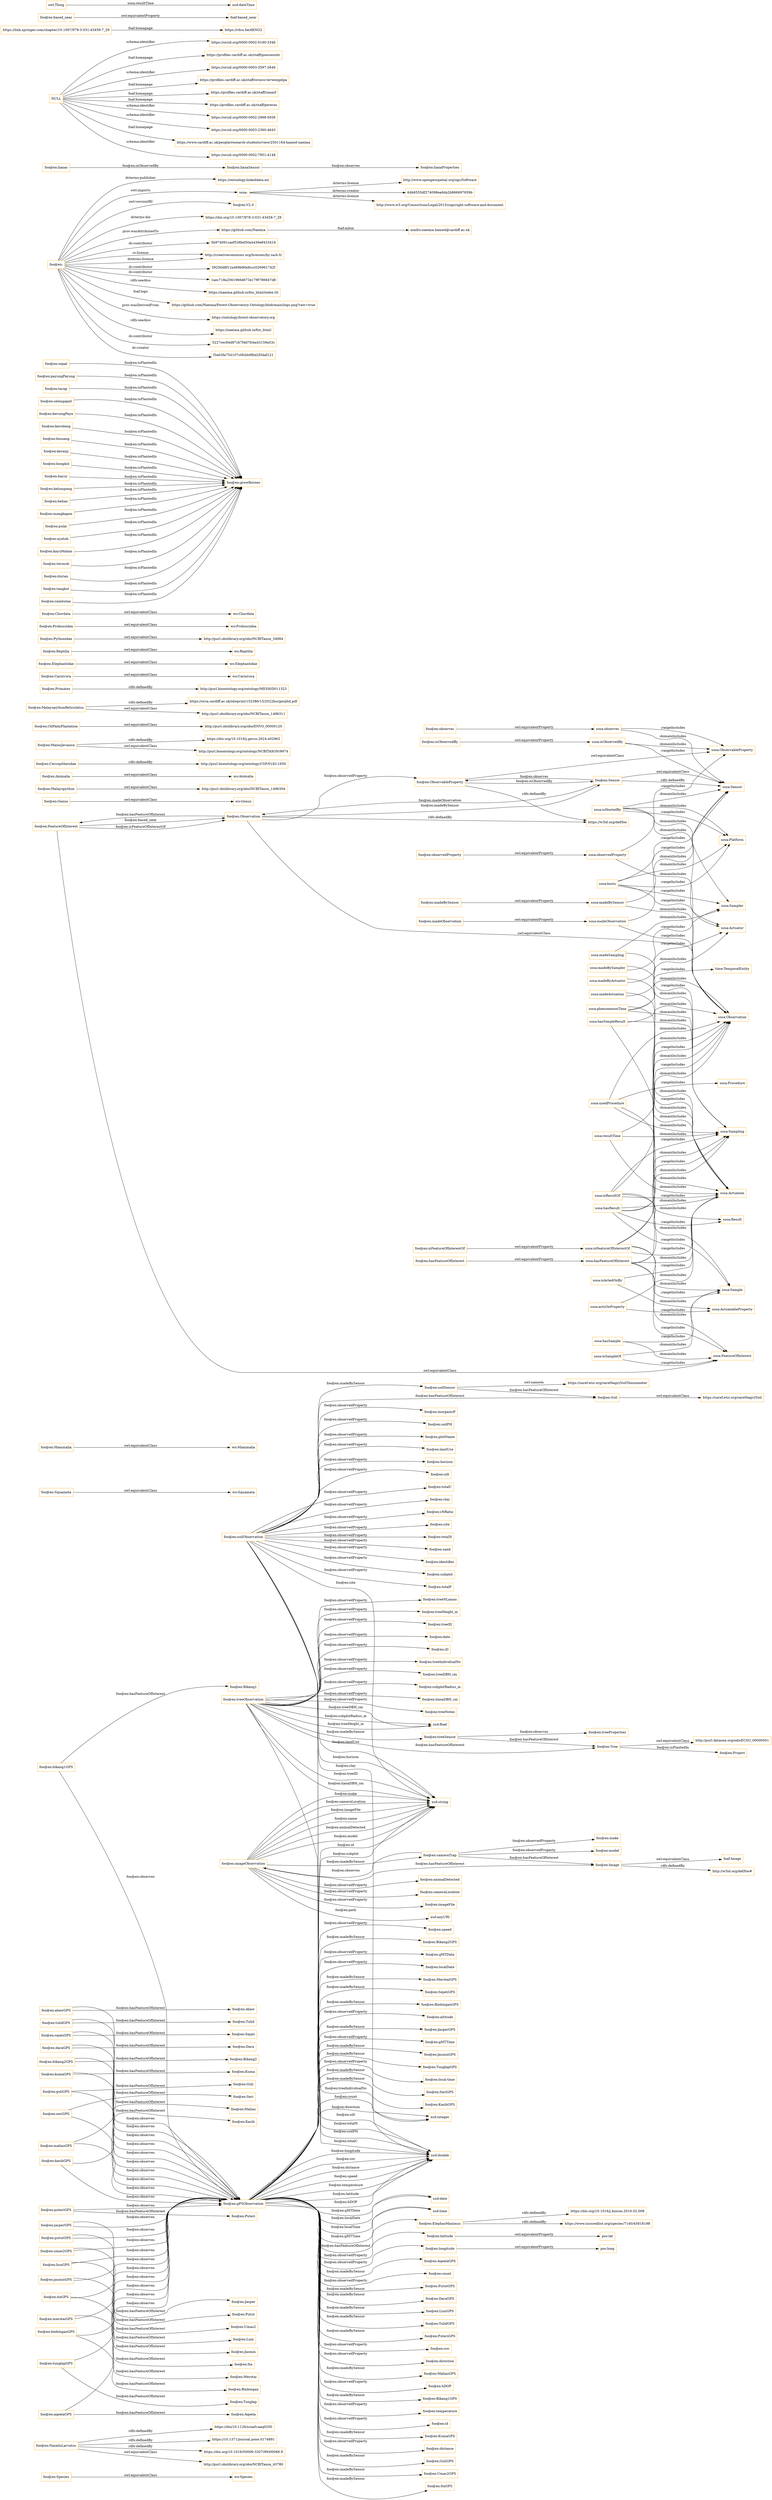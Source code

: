 digraph ar2dtool_diagram { 
rankdir=LR;
size="1501"
node [shape = rectangle, color="orange"]; "wo:Species" "foo@en:NasalisLarvatus" "foo@en:Soil" "foo@en:Squamata" "foo@en:Mammalia" "foo@en:FeatureOfInterest" "foo@en:Project" "wo:Genus" "foo@en:Image" "foo@en:Genus" "foo@en:Malayopython" "foo@en:Animalia" "foo@en:Tree" "foo@en:Cercopithecidae" "foo@en:ManisJavanica" "foo@en:ObservableProperty" "foo@en:OilPalmPlantation" "foo@en:MalayopythonReticulatus" "foo@en:ElephasMaximus" "foo@en:Primates" "foo@en:Sensor" "foo@en:Carnivora" "foo@en:Elephantidae" "foo@en:Species" "foo@en:Reptilia" "foo@en:Observation" "foo@en:Pythonidae" "foo@en:Proboscidea" "foo@en:Chordata" "sosa:ObservableProperty" "sosa:FeatureOfInterest" "sosa:Actuation" "sosa:Platform" "sosa:ActuatableProperty" "sosa:Actuator" "sosa:Observation" "sosa:Sample" "time:TemporalEntity" "sosa:Sensor" "sosa:Sampling" "sosa:Procedure" "sosa:Result" "sosa:Sampler" ; /*classes style*/
	"foo@en:Primates" -> "http://purl.bioontology.org/ontology/MESH/D011323" [ label = "rdfs:definedBy" ];
	"sosa:observedProperty" -> "sosa:ObservableProperty" [ label = ":rangeIncludes" ];
	"sosa:observedProperty" -> "sosa:Observation" [ label = ":domainIncludes" ];
	"foo@en:Malayopython" -> "http://purl.obolibrary.org/obo/NCBITaxon_1496304" [ label = "owl:equivalentClass" ];
	"foo@en:Squamata" -> "wo:Squamata" [ label = "owl:equivalentClass" ];
	"sosa:madeBySensor" -> "sosa:Sensor" [ label = ":rangeIncludes" ];
	"sosa:madeBySensor" -> "sosa:Observation" [ label = ":domainIncludes" ];
	"foo@en:soilSensor" -> "foo@en:Soil" [ label = "foo@en:hasFeatureOfInterest" ];
	"foo@en:soilSensor" -> "https://saref.etsi.org/saref4agri/SoilTensiometer" [ label = "owl:sameAs" ];
	"sosa:hosts" -> "sosa:Platform" [ label = ":rangeIncludes" ];
	"sosa:hosts" -> "sosa:Actuator" [ label = ":rangeIncludes" ];
	"sosa:hosts" -> "sosa:Sampler" [ label = ":rangeIncludes" ];
	"sosa:hosts" -> "sosa:Sensor" [ label = ":rangeIncludes" ];
	"sosa:hosts" -> "sosa:Platform" [ label = ":domainIncludes" ];
	"sosa:madeByActuator" -> "sosa:Actuator" [ label = ":rangeIncludes" ];
	"sosa:madeByActuator" -> "sosa:Actuation" [ label = ":domainIncludes" ];
	"foo@en:sepat" -> "foo@en:growBorneo" [ label = "foo@en:isPlantedIn" ];
	"foo@en:sejatiGPS" -> "foo@en:gPSObservation" [ label = "foo@en:observes" ];
	"foo@en:sejatiGPS" -> "foo@en:Sejati" [ label = "foo@en:hasFeatureOfInterest" ];
	"sosa:isObservedBy" -> "sosa:Sensor" [ label = ":rangeIncludes" ];
	"sosa:isObservedBy" -> "sosa:ObservableProperty" [ label = ":domainIncludes" ];
	"foo@en:bikang2GPS" -> "foo@en:gPSObservation" [ label = "foo@en:observes" ];
	"foo@en:bikang2GPS" -> "foo@en:Bikang2" [ label = "foo@en:hasFeatureOfInterest" ];
	"foo@en:treeSensor" -> "foo@en:Tree" [ label = "foo@en:hasFeatureOfInterest" ];
	"foo@en:treeSensor" -> "foo@en:treeProperties" [ label = "foo@en:observes" ];
	"foo@en:Tree" -> "http://purl.dataone.org/odo/ECSO_00000501" [ label = "owl:equivalentClass" ];
	"foo@en:payungPayung" -> "foo@en:growBorneo" [ label = "foo@en:isPlantedIn" ];
	"foo@en:guliGPS" -> "foo@en:gPSObservation" [ label = "foo@en:observes" ];
	"foo@en:guliGPS" -> "foo@en:Guli" [ label = "foo@en:hasFeatureOfInterest" ];
	"foo@en:Reptilia" -> "wo:Reptilia" [ label = "owl:equivalentClass" ];
	"foo@en:ElephasMaximus" -> "https://www.iucnredlist.org/species/7140/45818198" [ label = "rdfs:definedBy" ];
	"foo@en:ElephasMaximus" -> "https://doi.org/10.1016/j.biocon.2016.02.008" [ label = "rdfs:definedBy" ];
	"sosa:phenomenonTime" -> "time:TemporalEntity" [ label = ":rangeIncludes" ];
	"sosa:phenomenonTime" -> "sosa:Sampling" [ label = ":domainIncludes" ];
	"sosa:phenomenonTime" -> "sosa:Observation" [ label = ":domainIncludes" ];
	"sosa:phenomenonTime" -> "sosa:Actuation" [ label = ":domainIncludes" ];
	"foo@en:maliauGPS" -> "foo@en:gPSObservation" [ label = "foo@en:observes" ];
	"foo@en:maliauGPS" -> "foo@en:Maliau" [ label = "foo@en:hasFeatureOfInterest" ];
	"foo@en:madeObservation" -> "sosa:madeObservation" [ label = "owl:equivalentProperty" ];
	"foo@en:isFeatureOfInterestOf" -> "sosa:isFeatureOfInterestOf" [ label = "owl:equivalentProperty" ];
	"sosa:madeActuation" -> "sosa:Actuation" [ label = ":rangeIncludes" ];
	"sosa:madeActuation" -> "sosa:Actuator" [ label = ":domainIncludes" ];
	"foo@en:kasihGPS" -> "foo@en:gPSObservation" [ label = "foo@en:observes" ];
	"foo@en:kasihGPS" -> "foo@en:Kasih" [ label = "foo@en:hasFeatureOfInterest" ];
	"foo@en:" -> "https://ontoology.linkeddata.es/" [ label = "dcterms:publisher" ];
	"foo@en:" -> "sosa:" [ label = "owl:imports" ];
	"foo@en:" -> "foo@en:V2.0" [ label = "owl:versionIRI" ];
	"foo@en:" -> "https://doi.org/10.1007/978-3-031-43458-7_29" [ label = "dcterms:doi" ];
	"foo@en:" -> "https://github.com/Naeima" [ label = "prov:wasAttributedTo" ];
	"foo@en:" -> "5b974091caef538bd50a4439e8433416" [ label = "dc:contributor" ];
	"foo@en:" -> "http://creativecommons.org/licenses/by-sa/4.0/" [ label = "cc:license" ];
	"foo@en:" -> "59256d8f12a469b90e8ccc026961742f" [ label = "dc:contributor" ];
	"foo@en:" -> "1aec718a2561966d673e17f9786847d8" [ label = "dc:contributor" ];
	"foo@en:" -> "https://naeima.github.io/foo_html/index.ttl" [ label = "rdfs:seeAlso" ];
	"foo@en:" -> "http://creativecommons.org/licenses/by-sa/4.0/" [ label = "dcterms:license" ];
	"foo@en:" -> "https://github.com/Naeima/Forest-Observatory-Ontology/blob/main/logo.png?raw=true" [ label = "foaf:logo" ];
	"foo@en:" -> "https://ontology.forest-observatory.org" [ label = "prov:wasDerivedFrom" ];
	"foo@en:" -> "https://naeima.github.io/foo_html/" [ label = "rdfs:seeAlso" ];
	"foo@en:" -> "5227cec84d87cb7fdd7fcba43159a53c" [ label = "dc:contributor" ];
	"foo@en:" -> "f3a03fa754107c0fcbb9fbd2f3daf121" [ label = "dc:creator" ];
	"foo@en:bikang1GPS" -> "foo@en:gPSObservation" [ label = "foo@en:observes" ];
	"foo@en:bikang1GPS" -> "foo@en:Bikang1" [ label = "foo@en:hasFeatureOfInterest" ];
	"foo@en:Cercopithecidae" -> "http://purl.bioontology.org/ontology/CSP/0182-1650" [ label = "rdfs:definedBy" ];
	"foo@en:lianas" -> "foo@en:lianaSensor" [ label = "foo@en:isObservedBy" ];
	"foo@en:tarap" -> "foo@en:growBorneo" [ label = "foo@en:isPlantedIn" ];
	"foo@en:Observation" -> "sosa:Observation" [ label = "owl:equivalentClass" ];
	"foo@en:Observation" -> "https://w3id.org/def/foo" [ label = "rdfs:definedBy" ];
	"foo@en:selongapid" -> "foo@en:growBorneo" [ label = "foo@en:isPlantedIn" ];
	"foo@en:keruingPaya" -> "foo@en:growBorneo" [ label = "foo@en:isPlantedIn" ];
	"foo@en:Chordata" -> "wo:Chordata" [ label = "owl:equivalentClass" ];
	"foo@en:kerodong" -> "foo@en:growBorneo" [ label = "foo@en:isPlantedIn" ];
	"foo@en:Genus" -> "wo:Genus" [ label = "owl:equivalentClass" ];
	"sosa:hasResult" -> "sosa:Sampling" [ label = ":domainIncludes" ];
	"sosa:hasResult" -> "sosa:Actuation" [ label = ":domainIncludes" ];
	"sosa:hasResult" -> "sosa:Observation" [ label = ":domainIncludes" ];
	"sosa:hasResult" -> "sosa:Result" [ label = ":rangeIncludes" ];
	"sosa:hasResult" -> "sosa:Sample" [ label = ":rangeIncludes" ];
	"foo@en:binuang" -> "foo@en:growBorneo" [ label = "foo@en:isPlantedIn" ];
	"foo@en:abawGPS" -> "foo@en:gPSObservation" [ label = "foo@en:observes" ];
	"foo@en:abawGPS" -> "foo@en:Abaw" [ label = "foo@en:hasFeatureOfInterest" ];
	"foo@en:Soil" -> "https://saref.etsi.org/saref4agri/Soil" [ label = "owl:equivalentClass" ];
	"sosa:isActedOnBy" -> "sosa:Actuation" [ label = ":rangeIncludes" ];
	"sosa:isActedOnBy" -> "sosa:ActuatableProperty" [ label = ":domainIncludes" ];
	"foo@en:Elephantidae" -> "wo:Elephantidae" [ label = "owl:equivalentClass" ];
	"foo@en:ObservableProperty" -> "sosa:ObservableProperty" [ label = "owl:equivalentClass" ];
	"foo@en:ObservableProperty" -> "https://w3id.org/def/foo" [ label = "rdfs:definedBy" ];
	"foo@en:observedProperty" -> "sosa:observedProperty" [ label = "owl:equivalentProperty" ];
	"foo@en:keranji" -> "foo@en:growBorneo" [ label = "foo@en:isPlantedIn" ];
	"foo@en:cameraTrap" -> "foo@en:Image" [ label = "foo@en:hasFeatureOfInterest" ];
	"foo@en:cameraTrap" -> "foo@en:make" [ label = "foo@en:observedProperty" ];
	"foo@en:cameraTrap" -> "foo@en:model" [ label = "foo@en:observedProperty" ];
	"foo@en:cameraTrap" -> "foo@en:imageObservation" [ label = "foo@en:observes" ];
	"sosa:madeSampling" -> "sosa:Sampling" [ label = ":rangeIncludes" ];
	"sosa:madeSampling" -> "sosa:Sampler" [ label = ":domainIncludes" ];
	"foo@en:tulidGPS" -> "foo@en:gPSObservation" [ label = "foo@en:observes" ];
	"foo@en:tulidGPS" -> "foo@en:Tulid" [ label = "foo@en:hasFeatureOfInterest" ];
	"sosa:hasFeatureOfInterest" -> "sosa:Observation" [ label = ":domainIncludes" ];
	"sosa:hasFeatureOfInterest" -> "sosa:FeatureOfInterest" [ label = ":rangeIncludes" ];
	"sosa:hasFeatureOfInterest" -> "sosa:Sampling" [ label = ":domainIncludes" ];
	"sosa:hasFeatureOfInterest" -> "sosa:Actuation" [ label = ":domainIncludes" ];
	"sosa:hasFeatureOfInterest" -> "sosa:Sample" [ label = ":rangeIncludes" ];
	"foo@en:bongkol" -> "foo@en:growBorneo" [ label = "foo@en:isPlantedIn" ];
	"foo@en:FeatureOfInterest" -> "sosa:FeatureOfInterest" [ label = "owl:equivalentClass" ];
	"foo@en:bayur" -> "foo@en:growBorneo" [ label = "foo@en:isPlantedIn" ];
	"foo@en:daraGPS" -> "foo@en:gPSObservation" [ label = "foo@en:observes" ];
	"foo@en:daraGPS" -> "foo@en:Dara" [ label = "foo@en:hasFeatureOfInterest" ];
	"foo@en:kelumpang" -> "foo@en:growBorneo" [ label = "foo@en:isPlantedIn" ];
	"foo@en:latitude" -> "pos:lat" [ label = "owl:equivalentProperty" ];
	"foo@en:belian" -> "foo@en:growBorneo" [ label = "foo@en:isPlantedIn" ];
	"foo@en:Animalia" -> "wo:Animalia" [ label = "owl:equivalentClass" ];
	"sosa:isResultOf" -> "sosa:Sample" [ label = ":domainIncludes" ];
	"sosa:isResultOf" -> "sosa:Actuation" [ label = ":rangeIncludes" ];
	"sosa:isResultOf" -> "sosa:Observation" [ label = ":rangeIncludes" ];
	"sosa:isResultOf" -> "sosa:Sampling" [ label = ":rangeIncludes" ];
	"sosa:isResultOf" -> "sosa:Result" [ label = ":domainIncludes" ];
	"sosa:isSampleOf" -> "sosa:FeatureOfInterest" [ label = ":rangeIncludes" ];
	"sosa:isSampleOf" -> "sosa:Sample" [ label = ":domainIncludes" ];
	"foo@en:mangkapon" -> "foo@en:growBorneo" [ label = "foo@en:isPlantedIn" ];
	"sosa:hasSimpleResult" -> "sosa:Sampling" [ label = ":domainIncludes" ];
	"sosa:hasSimpleResult" -> "sosa:Observation" [ label = ":domainIncludes" ];
	"sosa:hasSimpleResult" -> "sosa:Actuation" [ label = ":domainIncludes" ];
	"sosa:madeObservation" -> "sosa:Observation" [ label = ":rangeIncludes" ];
	"sosa:madeObservation" -> "sosa:Sensor" [ label = ":domainIncludes" ];
	"sosa:resultTime" -> "sosa:Sampling" [ label = ":domainIncludes" ];
	"sosa:resultTime" -> "sosa:Observation" [ label = ":domainIncludes" ];
	"sosa:resultTime" -> "sosa:Actuation" [ label = ":domainIncludes" ];
	"foo@en:kumaGPS" -> "foo@en:gPSObservation" [ label = "foo@en:observes" ];
	"foo@en:kumaGPS" -> "foo@en:Kuma" [ label = "foo@en:hasFeatureOfInterest" ];
	"foo@en:seriGPS" -> "foo@en:gPSObservation" [ label = "foo@en:observes" ];
	"foo@en:seriGPS" -> "foo@en:Seri" [ label = "foo@en:hasFeatureOfInterest" ];
	"foo@en:soilObservation" -> "foo@en:inorganicP" [ label = "foo@en:observedProperty" ];
	"foo@en:soilObservation" -> "foo@en:soilPH" [ label = "foo@en:observedProperty" ];
	"foo@en:soilObservation" -> "foo@en:plotName" [ label = "foo@en:observedProperty" ];
	"foo@en:soilObservation" -> "foo@en:landUse" [ label = "foo@en:observedProperty" ];
	"foo@en:soilObservation" -> "foo@en:horizon" [ label = "foo@en:observedProperty" ];
	"foo@en:soilObservation" -> "foo@en:silt" [ label = "foo@en:observedProperty" ];
	"foo@en:soilObservation" -> "foo@en:Soil" [ label = "foo@en:hasFeatureOfInterest" ];
	"foo@en:soilObservation" -> "foo@en:totalC" [ label = "foo@en:observedProperty" ];
	"foo@en:soilObservation" -> "foo@en:clay" [ label = "foo@en:observedProperty" ];
	"foo@en:soilObservation" -> "foo@en:cNRatio" [ label = "foo@en:observedProperty" ];
	"foo@en:soilObservation" -> "foo@en:soilSensor" [ label = "foo@en:madeBySensor" ];
	"foo@en:soilObservation" -> "foo@en:site" [ label = "foo@en:observedProperty" ];
	"foo@en:soilObservation" -> "foo@en:totalN" [ label = "foo@en:observedProperty" ];
	"foo@en:soilObservation" -> "foo@en:sand" [ label = "foo@en:observedProperty" ];
	"foo@en:soilObservation" -> "foo@en:identifier" [ label = "foo@en:observedProperty" ];
	"foo@en:soilObservation" -> "foo@en:subplot" [ label = "foo@en:observedProperty" ];
	"foo@en:soilObservation" -> "foo@en:totalP" [ label = "foo@en:observedProperty" ];
	"sosa:isHostedBy" -> "sosa:Platform" [ label = ":rangeIncludes" ];
	"sosa:isHostedBy" -> "sosa:Platform" [ label = ":domainIncludes" ];
	"sosa:isHostedBy" -> "sosa:Sampler" [ label = ":domainIncludes" ];
	"sosa:isHostedBy" -> "sosa:Sensor" [ label = ":domainIncludes" ];
	"sosa:isHostedBy" -> "sosa:Actuator" [ label = ":domainIncludes" ];
	"foo@en:imageObservation" -> "foo@en:animalDetected" [ label = "foo@en:observedProperty" ];
	"foo@en:imageObservation" -> "foo@en:cameraLocation" [ label = "foo@en:observedProperty" ];
	"foo@en:imageObservation" -> "foo@en:imageFile" [ label = "foo@en:observedProperty" ];
	"foo@en:imageObservation" -> "foo@en:cameraTrap" [ label = "foo@en:madeBySensor" ];
	"foo@en:imageObservation" -> "foo@en:Image" [ label = "foo@en:hasFeatureOfInterest" ];
	"NULL" -> "https://orcid.org/0000-0002-0190-3346" [ label = "schema:identifier" ];
	"NULL" -> "https://profiles.cardiff.ac.uk/staff/goossensbr" [ label = "foaf:homepage" ];
	"NULL" -> "https://orcid.org/0000-0003-3597-2646" [ label = "schema:identifier" ];
	"NULL" -> "https://profiles.cardiff.ac.uk/staff/orozco-terwengelpa" [ label = "foaf:homepage" ];
	"NULL" -> "https://profiles.cardiff.ac.uk/staff/ranaof" [ label = "foaf:homepage" ];
	"NULL" -> "https://profiles.cardiff.ac.uk/staff/pererac" [ label = "foaf:homepage" ];
	"NULL" -> "https://orcid.org/0000-0002-2998-5056" [ label = "schema:identifier" ];
	"NULL" -> "https://orcid.org/0000-0003-2360-4643" [ label = "schema:identifier" ];
	"NULL" -> "https://www.cardiff.ac.uk/people/research-students/view/2501164-hamed-naeima" [ label = "foaf:homepage" ];
	"NULL" -> "https://orcid.org/0000-0002-7951-4148" [ label = "schema:identifier" ];
	"foo@en:pututGPS" -> "foo@en:gPSObservation" [ label = "foo@en:observes" ];
	"foo@en:pututGPS" -> "foo@en:Putut" [ label = "foo@en:hasFeatureOfInterest" ];
	"foo@en:isObservedBy" -> "sosa:isObservedBy" [ label = "owl:equivalentProperty" ];
	"foo@en:lianaSensor" -> "foo@en:lianaProperties" [ label = "foo@en:observes" ];
	"https://github.com/Naeima" -> "mailto:naeima.hamed@cardiff.ac.uk" [ label = "foaf:mbox" ];
	"foo@en:liunGPS" -> "foo@en:gPSObservation" [ label = "foo@en:observes" ];
	"foo@en:liunGPS" -> "foo@en:Luin" [ label = "foo@en:hasFeatureOfInterest" ];
	"https://link.springer.com/chapter/10.1007/978-3-031-43458-7_29" -> "https://rdcu.be/dKNG2" [ label = "foaf:homepage" ];
	"foo@en:OilPalmPlantation" -> "http://purl.obolibrary.org/obo/ENVO_00000120" [ label = "owl:equivalentClass" ];
	"foo@en:based_near" -> "foaf:based_near" [ label = "owl:equivalentProperty" ];
	"foo@en:pulai" -> "foo@en:growBorneo" [ label = "foo@en:isPlantedIn" ];
	"sosa:hasSample" -> "sosa:Sample" [ label = ":rangeIncludes" ];
	"sosa:hasSample" -> "sosa:FeatureOfInterest" [ label = ":domainIncludes" ];
	"sosa:observes" -> "sosa:ObservableProperty" [ label = ":rangeIncludes" ];
	"sosa:observes" -> "sosa:Sensor" [ label = ":domainIncludes" ];
	"foo@en:hasFeatureOfInterest" -> "sosa:hasFeatureOfInterest" [ label = "owl:equivalentProperty" ];
	"sosa:usedProcedure" -> "sosa:Procedure" [ label = ":rangeIncludes" ];
	"sosa:usedProcedure" -> "sosa:Sampling" [ label = ":domainIncludes" ];
	"sosa:usedProcedure" -> "sosa:Observation" [ label = ":domainIncludes" ];
	"sosa:usedProcedure" -> "sosa:Actuation" [ label = ":domainIncludes" ];
	"foo@en:itaGPS" -> "foo@en:gPSObservation" [ label = "foo@en:observes" ];
	"foo@en:itaGPS" -> "foo@en:Ita" [ label = "foo@en:hasFeatureOfInterest" ];
	"foo@en:observes" -> "sosa:observes" [ label = "owl:equivalentProperty" ];
	"foo@en:Species" -> "wo:Species" [ label = "owl:equivalentClass" ];
	"foo@en:Pythonidae" -> "http://purl.obolibrary.org/obo/NCBITaxon_34984" [ label = "owl:equivalentClass" ];
	"foo@en:NasalisLarvatus" -> "https://doi/10.1126/sciadv.aaq0250" [ label = "rdfs:definedBy" ];
	"foo@en:NasalisLarvatus" -> "https://10.1371/journal.pone.0174891" [ label = "rdfs:definedBy" ];
	"foo@en:NasalisLarvatus" -> "https://doi.org/10.1016/S0006-3207(99)00066-X" [ label = "rdfs:definedBy" ];
	"foo@en:NasalisLarvatus" -> "http://purl.obolibrary.org/obo/NCBITaxon_43780" [ label = "owl:equivalentClass" ];
	"foo@en:treeObservation" -> "foo@en:treeNLianas" [ label = "foo@en:observedProperty" ];
	"foo@en:treeObservation" -> "foo@en:treeHeight_m" [ label = "foo@en:observedProperty" ];
	"foo@en:treeObservation" -> "foo@en:Tree" [ label = "foo@en:hasFeatureOfInterest" ];
	"foo@en:treeObservation" -> "foo@en:treeID" [ label = "foo@en:observedProperty" ];
	"foo@en:treeObservation" -> "foo@en:date" [ label = "foo@en:observedProperty" ];
	"foo@en:treeObservation" -> "foo@en:iD" [ label = "foo@en:observedProperty" ];
	"foo@en:treeObservation" -> "foo@en:treeSensor" [ label = "foo@en:madeBySensor" ];
	"foo@en:treeObservation" -> "foo@en:treeIndividualNo" [ label = "foo@en:observedProperty" ];
	"foo@en:treeObservation" -> "foo@en:treeDBH_cm" [ label = "foo@en:observedProperty" ];
	"foo@en:treeObservation" -> "foo@en:subplotRadius_m" [ label = "foo@en:observedProperty" ];
	"foo@en:treeObservation" -> "foo@en:lianaDBH_cm" [ label = "foo@en:observedProperty" ];
	"foo@en:treeObservation" -> "foo@en:treeNotes" [ label = "foo@en:observedProperty" ];
	"sosa:actsOnProperty" -> "sosa:ActuatableProperty" [ label = ":rangeIncludes" ];
	"sosa:actsOnProperty" -> "sosa:Actuation" [ label = ":domainIncludes" ];
	"sosa:" -> "http://www.opengeospatial.org/ogc/Software" [ label = "dcterms:license" ];
	"sosa:" -> "64b6555df274098ea6da2b866697659b" [ label = "dcterms:creator" ];
	"sosa:" -> "http://www.w3.org/Consortium/Legal/2015/copyright-software-and-document" [ label = "dcterms:license" ];
	"foo@en:Proboscidea" -> "wo:Proboscidea" [ label = "owl:equivalentClass" ];
	"foo@en:Sensor" -> "sosa:Sensor" [ label = "owl:equivalentClass" ];
	"foo@en:Sensor" -> "sosa:Sensor" [ label = "rdfs:definedBy" ];
	"sosa:isFeatureOfInterestOf" -> "sosa:FeatureOfInterest" [ label = ":domainIncludes" ];
	"sosa:isFeatureOfInterestOf" -> "sosa:Actuation" [ label = ":rangeIncludes" ];
	"sosa:isFeatureOfInterestOf" -> "sosa:Sampling" [ label = ":rangeIncludes" ];
	"sosa:isFeatureOfInterestOf" -> "sosa:Observation" [ label = ":rangeIncludes" ];
	"sosa:isFeatureOfInterestOf" -> "sosa:Sample" [ label = ":domainIncludes" ];
	"foo@en:nyatoh" -> "foo@en:growBorneo" [ label = "foo@en:isPlantedIn" ];
	"foo@en:madeBySensor" -> "sosa:madeBySensor" [ label = "owl:equivalentProperty" ];
	"foo@en:binbinganGPS" -> "foo@en:gPSObservation" [ label = "foo@en:observes" ];
	"foo@en:binbinganGPS" -> "foo@en:Binbingan" [ label = "foo@en:hasFeatureOfInterest" ];
	"foo@en:tunglapGPS" -> "foo@en:gPSObservation" [ label = "foo@en:observes" ];
	"foo@en:tunglapGPS" -> "foo@en:Tunglap" [ label = "foo@en:hasFeatureOfInterest" ];
	"foo@en:aqeelaGPS" -> "foo@en:gPSObservation" [ label = "foo@en:observes" ];
	"foo@en:aqeelaGPS" -> "foo@en:Aqeela" [ label = "foo@en:hasFeatureOfInterest" ];
	"foo@en:puteriGPS" -> "foo@en:gPSObservation" [ label = "foo@en:observes" ];
	"foo@en:puteriGPS" -> "foo@en:Puteri" [ label = "foo@en:hasFeatureOfInterest" ];
	"foo@en:Image" -> "http://w3id.org/def/foo#" [ label = "rdfs:definedBy" ];
	"foo@en:Image" -> "foaf:Image" [ label = "owl:equivalentClass" ];
	"foo@en:jasperGPS" -> "foo@en:gPSObservation" [ label = "foo@en:observes" ];
	"foo@en:jasperGPS" -> "foo@en:Jasper" [ label = "foo@en:hasFeatureOfInterest" ];
	"foo@en:Carnivora" -> "wo:Carnivora" [ label = "owl:equivalentClass" ];
	"foo@en:kayuMalam" -> "foo@en:growBorneo" [ label = "foo@en:isPlantedIn" ];
	"foo@en:ManisJavanica" -> "https://doi.org/10.1016/j.gecco.2024.e02962" [ label = "rdfs:definedBy" ];
	"foo@en:ManisJavanica" -> "http://purl.bioontology.org/ontology/NCBITAXON/9974" [ label = "owl:equivalentClass" ];
	"foo@en:umas2GPS" -> "foo@en:gPSObservation" [ label = "foo@en:observes" ];
	"foo@en:umas2GPS" -> "foo@en:Umas2" [ label = "foo@en:hasFeatureOfInterest" ];
	"foo@en:longitude" -> "pos:long" [ label = "owl:equivalentProperty" ];
	"foo@en:Mammalia" -> "wo:Mammalia" [ label = "owl:equivalentClass" ];
	"foo@en:MalayopythonReticulatus" -> "https://orca.cardiff.ac.uk/id/eprint/152386/15/2022burgerphd.pdf" [ label = "rdfs:definedBy" ];
	"foo@en:MalayopythonReticulatus" -> "http://purl.obolibrary.org/obo/NCBITaxon_1496311" [ label = "owl:equivalentClass" ];
	"foo@en:gPSObservation" -> "foo@en:AqeelaGPS" [ label = "foo@en:madeBySensor" ];
	"foo@en:gPSObservation" -> "foo@en:count" [ label = "foo@en:observedProperty" ];
	"foo@en:gPSObservation" -> "foo@en:PututGPS" [ label = "foo@en:madeBySensor" ];
	"foo@en:gPSObservation" -> "foo@en:DaraGPS" [ label = "foo@en:madeBySensor" ];
	"foo@en:gPSObservation" -> "foo@en:LiunGPS" [ label = "foo@en:madeBySensor" ];
	"foo@en:gPSObservation" -> "foo@en:TulidGPS" [ label = "foo@en:madeBySensor" ];
	"foo@en:gPSObservation" -> "foo@en:PuteriGPS" [ label = "foo@en:madeBySensor" ];
	"foo@en:gPSObservation" -> "foo@en:cov" [ label = "foo@en:observedProperty" ];
	"foo@en:gPSObservation" -> "foo@en:direction" [ label = "foo@en:observedProperty" ];
	"foo@en:gPSObservation" -> "foo@en:MaliauGPS" [ label = "foo@en:madeBySensor" ];
	"foo@en:gPSObservation" -> "foo@en:hDOP" [ label = "foo@en:observedProperty" ];
	"foo@en:gPSObservation" -> "foo@en:Bikang1GPS" [ label = "foo@en:madeBySensor" ];
	"foo@en:gPSObservation" -> "foo@en:temperature" [ label = "foo@en:observedProperty" ];
	"foo@en:gPSObservation" -> "foo@en:id" [ label = "foo@en:observedProperty" ];
	"foo@en:gPSObservation" -> "foo@en:KumaGPS" [ label = "foo@en:madeBySensor" ];
	"foo@en:gPSObservation" -> "foo@en:ElephasMaximus" [ label = "foo@en:hasFeatureOfInterest" ];
	"foo@en:gPSObservation" -> "foo@en:distance" [ label = "foo@en:observedProperty" ];
	"foo@en:gPSObservation" -> "foo@en:latitude" [ label = "foo@en:observedProperty" ];
	"foo@en:gPSObservation" -> "foo@en:GuliGPS" [ label = "foo@en:madeBySensor" ];
	"foo@en:gPSObservation" -> "foo@en:Umas2GPS" [ label = "foo@en:madeBySensor" ];
	"foo@en:gPSObservation" -> "foo@en:ItaGPS" [ label = "foo@en:madeBySensor" ];
	"foo@en:gPSObservation" -> "foo@en:speed" [ label = "foo@en:observedProperty" ];
	"foo@en:gPSObservation" -> "foo@en:Bikang2GPS" [ label = "foo@en:madeBySensor" ];
	"foo@en:gPSObservation" -> "foo@en:gMTDate" [ label = "foo@en:observedProperty" ];
	"foo@en:gPSObservation" -> "foo@en:localDate" [ label = "foo@en:observedProperty" ];
	"foo@en:gPSObservation" -> "foo@en:MerotaiGPS" [ label = "foo@en:madeBySensor" ];
	"foo@en:gPSObservation" -> "foo@en:SejatiGPS" [ label = "foo@en:madeBySensor" ];
	"foo@en:gPSObservation" -> "foo@en:BinbinganGPS" [ label = "foo@en:madeBySensor" ];
	"foo@en:gPSObservation" -> "foo@en:altitude" [ label = "foo@en:observedProperty" ];
	"foo@en:gPSObservation" -> "foo@en:longitude" [ label = "foo@en:observedProperty" ];
	"foo@en:gPSObservation" -> "foo@en:JasperGPS" [ label = "foo@en:madeBySensor" ];
	"foo@en:gPSObservation" -> "foo@en:gMTTime" [ label = "foo@en:observedProperty" ];
	"foo@en:gPSObservation" -> "foo@en:JasminGPS" [ label = "foo@en:madeBySensor" ];
	"foo@en:gPSObservation" -> "foo@en:TunglapGPS" [ label = "foo@en:madeBySensor" ];
	"foo@en:gPSObservation" -> "foo@en:local-time" [ label = "foo@en:observedProperty" ];
	"foo@en:gPSObservation" -> "foo@en:SeriGPS" [ label = "foo@en:madeBySensor" ];
	"foo@en:gPSObservation" -> "foo@en:KasihGPS" [ label = "foo@en:madeBySensor" ];
	"sosa:madeBySampler" -> "sosa:Sampler" [ label = ":rangeIncludes" ];
	"sosa:madeBySampler" -> "sosa:Sampling" [ label = ":domainIncludes" ];
	"foo@en:terosob" -> "foo@en:growBorneo" [ label = "foo@en:isPlantedIn" ];
	"foo@en:durian" -> "foo@en:growBorneo" [ label = "foo@en:isPlantedIn" ];
	"foo@en:tangkol" -> "foo@en:growBorneo" [ label = "foo@en:isPlantedIn" ];
	"foo@en:jasminGPS" -> "foo@en:gPSObservation" [ label = "foo@en:observes" ];
	"foo@en:jasminGPS" -> "foo@en:Jasmin" [ label = "foo@en:hasFeatureOfInterest" ];
	"foo@en:merotaiGPS" -> "foo@en:gPSObservation" [ label = "foo@en:observes" ];
	"foo@en:merotaiGPS" -> "foo@en:Merotai" [ label = "foo@en:hasFeatureOfInterest" ];
	"foo@en:rambutan" -> "foo@en:growBorneo" [ label = "foo@en:isPlantedIn" ];
	"foo@en:imageObservation" -> "xsd:string" [ label = "foo@en:cameraLocation" ];
	"foo@en:gPSObservation" -> "xsd:string" [ label = "foo@en:id" ];
	"foo@en:treeObservation" -> "xsd:float" [ label = "foo@en:treeDBH_cm" ];
	"foo@en:treeObservation" -> "xsd:integer" [ label = "foo@en:treeIndividualNo" ];
	"foo@en:Sensor" -> "foo@en:ObservableProperty" [ label = "foo@en:observes" ];
	"foo@en:soilObservation" -> "xsd:double" [ label = "foo@en:soilPH" ];
	"foo@en:gPSObservation" -> "xsd:date" [ label = "foo@en:gMTDate" ];
	"foo@en:soilObservation" -> "xsd:double" [ label = "foo@en:totalC" ];
	"foo@en:imageObservation" -> "xsd:anyURI" [ label = "foo@en:path" ];
	"foo@en:gPSObservation" -> "xsd:double" [ label = "foo@en:longitude" ];
	"foo@en:soilObservation" -> "xsd:double" [ label = "foo@en:clay" ];
	"foo@en:imageObservation" -> "xsd:string" [ label = "foo@en:imageFile" ];
	"foo@en:Observation" -> "foo@en:ObservableProperty" [ label = "foo@en:observedProperty" ];
	"foo@en:gPSObservation" -> "xsd:date" [ label = "foo@en:localDate" ];
	"foo@en:Observation" -> "foo@en:Sensor" [ label = "foo@en:madeBySensor" ];
	"foo@en:soilObservation" -> "xsd:double" [ label = "foo@en:silt" ];
	"foo@en:gPSObservation" -> "xsd:double" [ label = "foo@en:cov" ];
	"foo@en:imageObservation" -> "xsd:string" [ label = "foo@en:name" ];
	"foo@en:gPSObservation" -> "xsd:double" [ label = "foo@en:distance" ];
	"foo@en:gPSObservation" -> "xsd:double" [ label = "foo@en:speed" ];
	"foo@en:ObservableProperty" -> "foo@en:Sensor" [ label = "foo@en:isObservedBy" ];
	"foo@en:gPSObservation" -> "xsd:double" [ label = "foo@en:temperature" ];
	"foo@en:soilObservation" -> "xsd:string" [ label = "foo@en:site" ];
	"foo@en:Sensor" -> "foo@en:Observation" [ label = "foo@en:madeObservation" ];
	"foo@en:FeatureOfInterest" -> "foo@en:Observation" [ label = "foo@en:based_near" ];
	"foo@en:gPSObservation" -> "xsd:double" [ label = "foo@en:latitude" ];
	"foo@en:imageObservation" -> "xsd:string" [ label = "foo@en:animalDetected" ];
	"foo@en:imageObservation" -> "xsd:string" [ label = "foo@en:model" ];
	"foo@en:gPSObservation" -> "xsd:double" [ label = "foo@en:hDOP" ];
	"foo@en:soilObservation" -> "xsd:string" [ label = "foo@en:landUse" ];
	"foo@en:treeObservation" -> "xsd:string" [ label = "foo@en:treeID" ];
	"foo@en:gPSObservation" -> "xsd:time" [ label = "foo@en:localTime" ];
	"foo@en:gPSObservation" -> "xsd:integer" [ label = "foo@en:count" ];
	"foo@en:treeObservation" -> "xsd:string" [ label = "foo@en:lianaDBH_cm" ];
	"owl:Thing" -> "xsd:dateTime" [ label = "sosa:resultTime" ];
	"foo@en:gPSObservation" -> "xsd:integer" [ label = "foo@en:direction" ];
	"foo@en:soilObservation" -> "xsd:string" [ label = "foo@en:horizon" ];
	"foo@en:gPSObservation" -> "xsd:time" [ label = "foo@en:gMTTime" ];
	"foo@en:soilObservation" -> "xsd:double" [ label = "foo@en:totalN" ];
	"foo@en:gPSObservation" -> "xsd:string" [ label = "foo@en:subplot" ];
	"foo@en:Observation" -> "foo@en:FeatureOfInterest" [ label = "foo@en:hasFeatureOfInterest" ];
	"foo@en:treeObservation" -> "xsd:float" [ label = "foo@en:subplotRadius_m" ];
	"foo@en:Tree" -> "foo@en:Project" [ label = "foo@en:isPlantedIn" ];
	"foo@en:FeatureOfInterest" -> "foo@en:Observation" [ label = "foo@en:isFeatureOfInterestOf" ];
	"foo@en:imageObservation" -> "xsd:string" [ label = "foo@en:make" ];
	"foo@en:treeObservation" -> "xsd:float" [ label = "foo@en:treeHeight_m" ];

}
